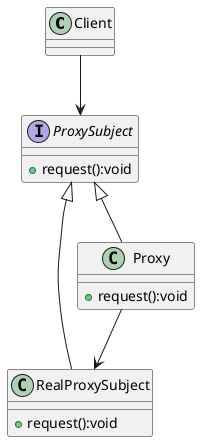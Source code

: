 @startuml

class Client

interface ProxySubject {
+request():void
}

class RealProxySubject {
+request():void
}

class Proxy {
+request():void
}

ProxySubject <|-- RealProxySubject
ProxySubject <|-- Proxy
Proxy --> RealProxySubject
Client --> ProxySubject

@enduml